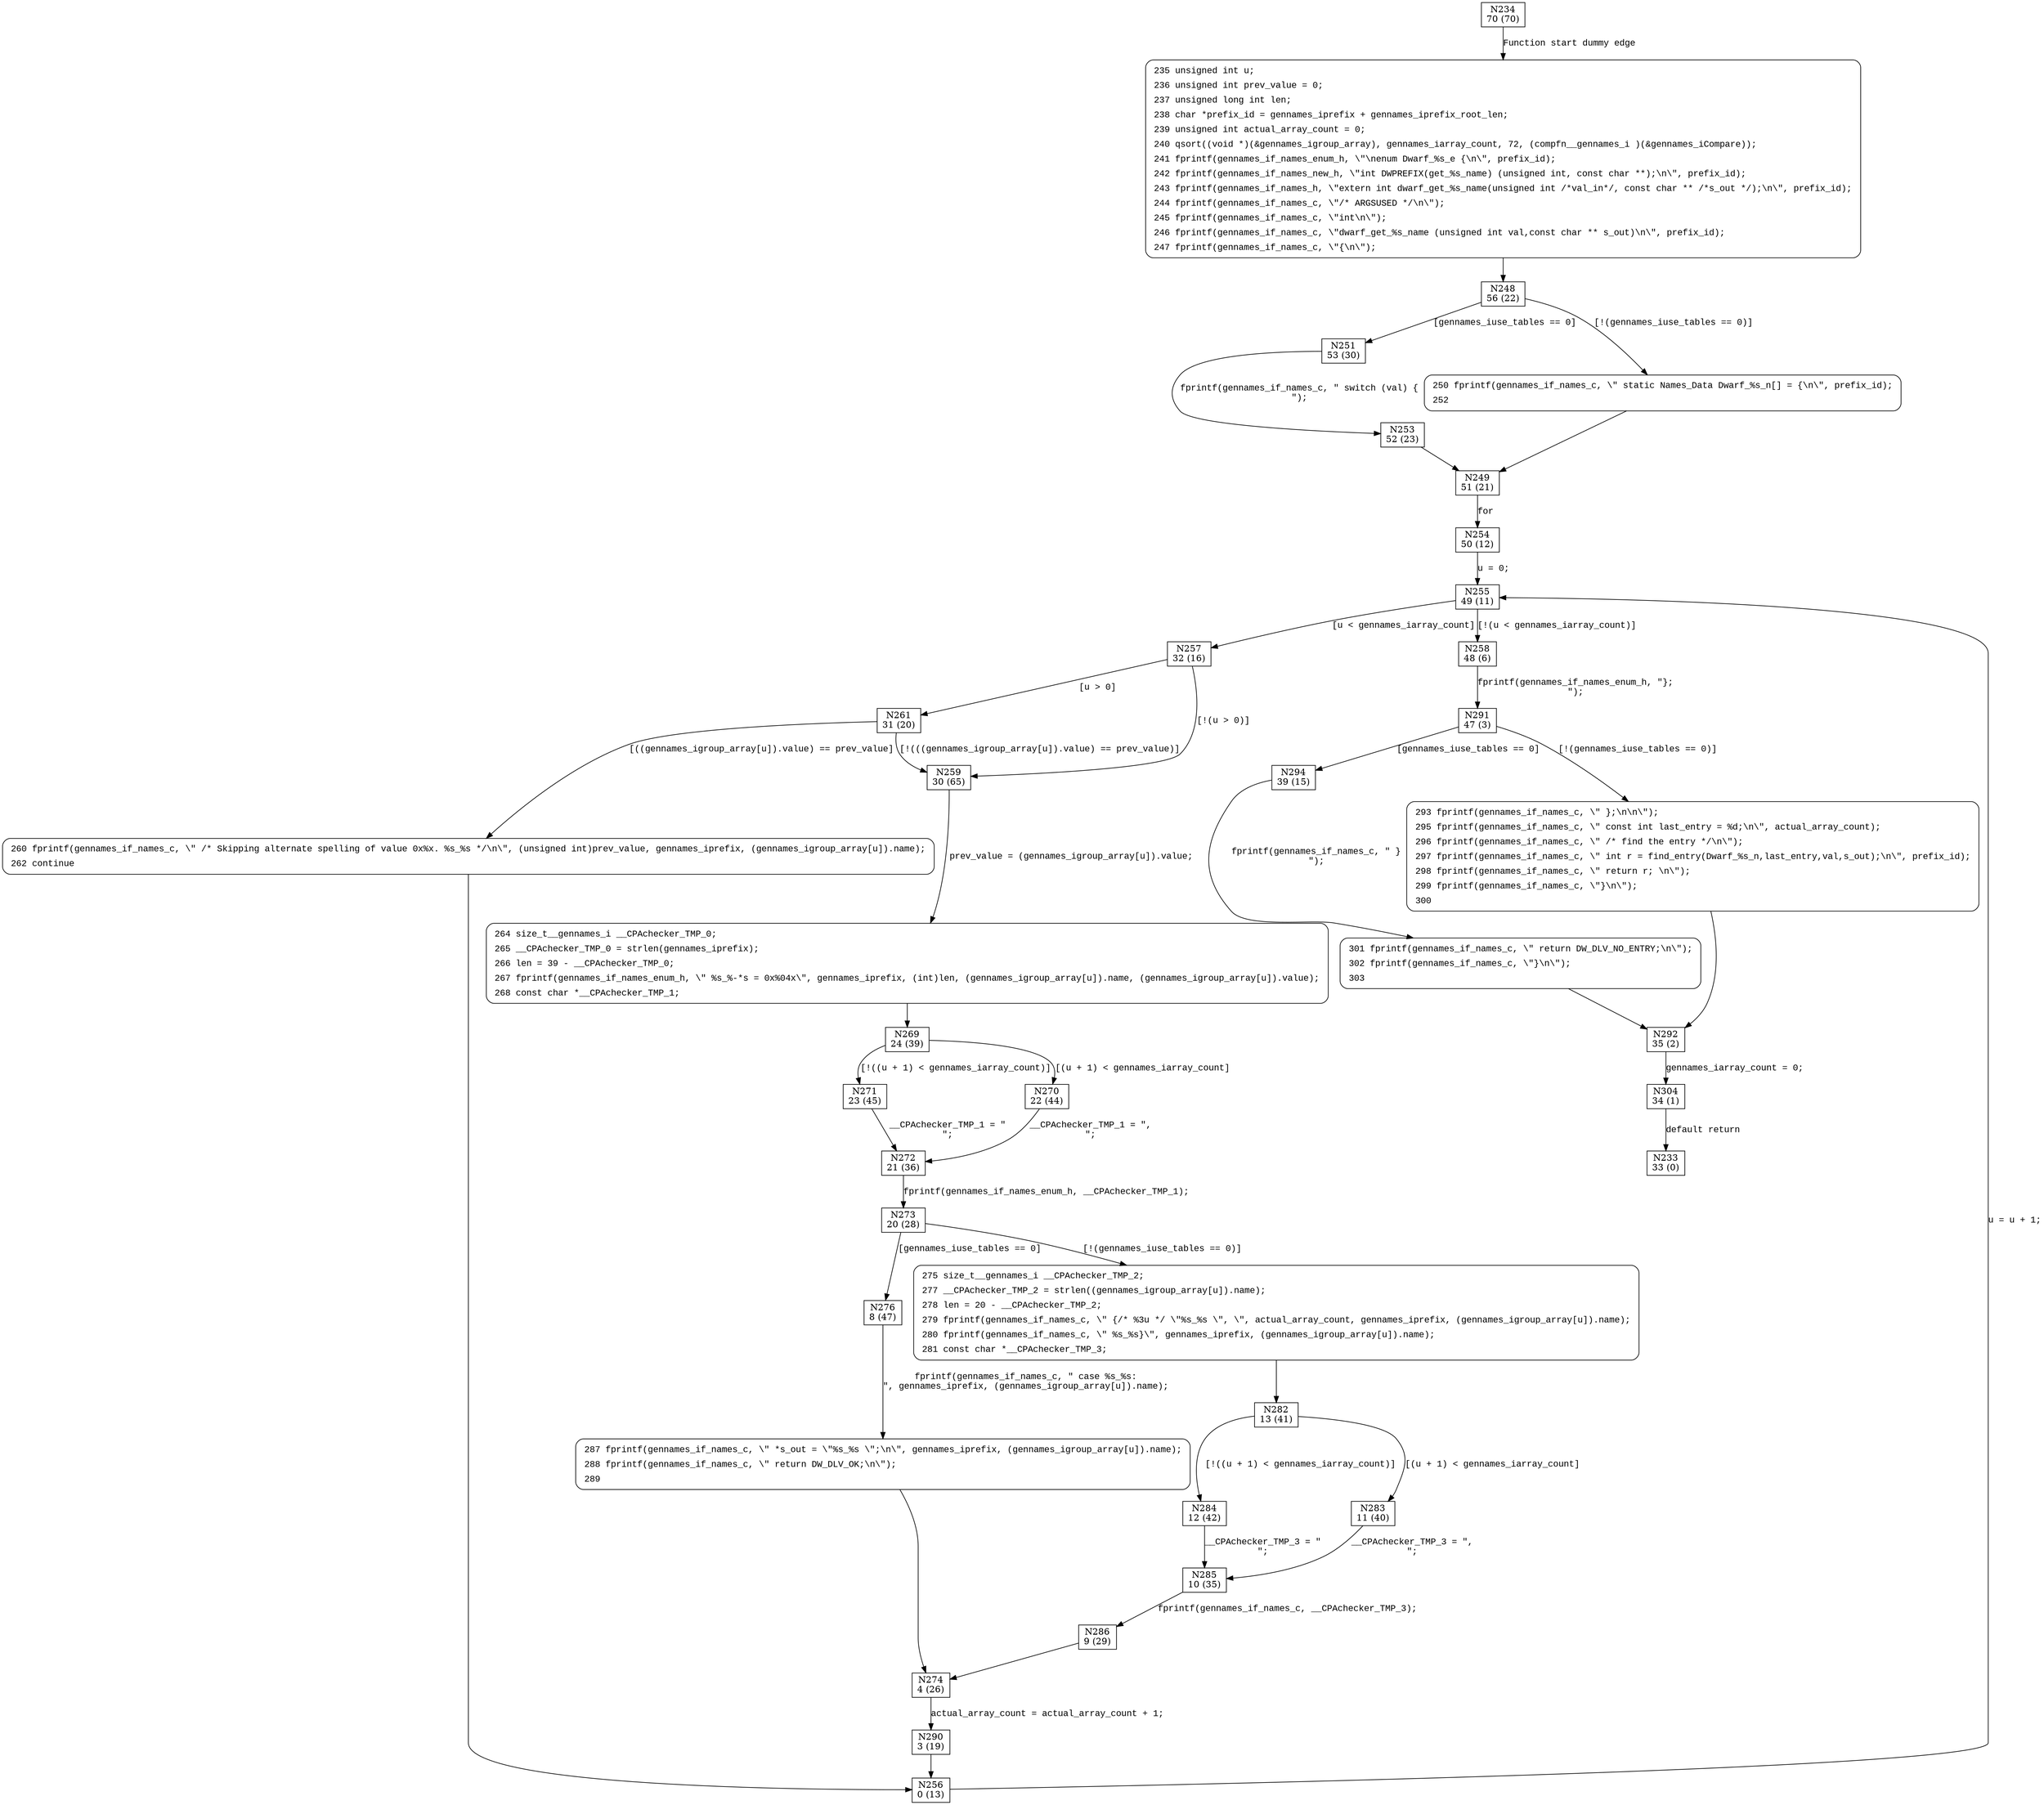 digraph gennames_iGenerateOneSet {
234 [shape="box" label="N234\n70 (70)"]
235 [shape="box" label="N235\n69 (69)"]
248 [shape="box" label="N248\n56 (22)"]
251 [shape="box" label="N251\n53 (30)"]
250 [shape="box" label="N250\n55 (33)"]
249 [shape="box" label="N249\n51 (21)"]
254 [shape="box" label="N254\n50 (12)"]
255 [shape="box" label="N255\n49 (11)"]
257 [shape="box" label="N257\n32 (16)"]
258 [shape="box" label="N258\n48 (6)"]
291 [shape="box" label="N291\n47 (3)"]
294 [shape="box" label="N294\n39 (15)"]
293 [shape="box" label="N293\n46 (32)"]
292 [shape="box" label="N292\n35 (2)"]
304 [shape="box" label="N304\n34 (1)"]
301 [shape="box" label="N301\n38 (10)"]
261 [shape="box" label="N261\n31 (20)"]
259 [shape="box" label="N259\n30 (65)"]
264 [shape="box" label="N264\n29 (60)"]
269 [shape="box" label="N269\n24 (39)"]
270 [shape="box" label="N270\n22 (44)"]
271 [shape="box" label="N271\n23 (45)"]
272 [shape="box" label="N272\n21 (36)"]
273 [shape="box" label="N273\n20 (28)"]
276 [shape="box" label="N276\n8 (47)"]
275 [shape="box" label="N275\n19 (63)"]
282 [shape="box" label="N282\n13 (41)"]
283 [shape="box" label="N283\n11 (40)"]
284 [shape="box" label="N284\n12 (42)"]
285 [shape="box" label="N285\n10 (35)"]
286 [shape="box" label="N286\n9 (29)"]
274 [shape="box" label="N274\n4 (26)"]
290 [shape="box" label="N290\n3 (19)"]
256 [shape="box" label="N256\n0 (13)"]
287 [shape="box" label="N287\n7 (46)"]
260 [shape="box" label="N260\n2 (25)"]
253 [shape="box" label="N253\n52 (23)"]
233 [shape="box" label="N233\n33 (0)"]
235 [style="filled,bold" penwidth="1" fillcolor="white" fontname="Courier New" shape="Mrecord" label=<<table border="0" cellborder="0" cellpadding="3" bgcolor="white"><tr><td align="right">235</td><td align="left">unsigned int u;</td></tr><tr><td align="right">236</td><td align="left">unsigned int prev_value = 0;</td></tr><tr><td align="right">237</td><td align="left">unsigned long int len;</td></tr><tr><td align="right">238</td><td align="left">char *prefix_id = gennames_iprefix + gennames_iprefix_root_len;</td></tr><tr><td align="right">239</td><td align="left">unsigned int actual_array_count = 0;</td></tr><tr><td align="right">240</td><td align="left">qsort((void *)(&amp;gennames_igroup_array), gennames_iarray_count, 72, (compfn__gennames_i )(&amp;gennames_iCompare));</td></tr><tr><td align="right">241</td><td align="left">fprintf(gennames_if_names_enum_h, \"\nenum Dwarf_%s_e &#123;\n\", prefix_id);</td></tr><tr><td align="right">242</td><td align="left">fprintf(gennames_if_names_new_h, \"int DWPREFIX(get_%s_name) (unsigned int, const char **);\n\", prefix_id);</td></tr><tr><td align="right">243</td><td align="left">fprintf(gennames_if_names_h, \"extern int dwarf_get_%s_name(unsigned int /*val_in*/, const char ** /*s_out */);\n\", prefix_id);</td></tr><tr><td align="right">244</td><td align="left">fprintf(gennames_if_names_c, \"/* ARGSUSED */\n\");</td></tr><tr><td align="right">245</td><td align="left">fprintf(gennames_if_names_c, \"int\n\");</td></tr><tr><td align="right">246</td><td align="left">fprintf(gennames_if_names_c, \"dwarf_get_%s_name (unsigned int val,const char ** s_out)\n\", prefix_id);</td></tr><tr><td align="right">247</td><td align="left">fprintf(gennames_if_names_c, \"&#123;\n\");</td></tr></table>>]
235 -> 248[label=""]
250 [style="filled,bold" penwidth="1" fillcolor="white" fontname="Courier New" shape="Mrecord" label=<<table border="0" cellborder="0" cellpadding="3" bgcolor="white"><tr><td align="right">250</td><td align="left">fprintf(gennames_if_names_c, \" static Names_Data Dwarf_%s_n[] = &#123;\n\", prefix_id);</td></tr><tr><td align="right">252</td><td align="left"></td></tr></table>>]
250 -> 249[label=""]
293 [style="filled,bold" penwidth="1" fillcolor="white" fontname="Courier New" shape="Mrecord" label=<<table border="0" cellborder="0" cellpadding="3" bgcolor="white"><tr><td align="right">293</td><td align="left">fprintf(gennames_if_names_c, \" &#125;;\n\n\");</td></tr><tr><td align="right">295</td><td align="left">fprintf(gennames_if_names_c, \" const int last_entry = %d;\n\", actual_array_count);</td></tr><tr><td align="right">296</td><td align="left">fprintf(gennames_if_names_c, \" /* find the entry */\n\");</td></tr><tr><td align="right">297</td><td align="left">fprintf(gennames_if_names_c, \" int r = find_entry(Dwarf_%s_n,last_entry,val,s_out);\n\", prefix_id);</td></tr><tr><td align="right">298</td><td align="left">fprintf(gennames_if_names_c, \" return r; \n\");</td></tr><tr><td align="right">299</td><td align="left">fprintf(gennames_if_names_c, \"&#125;\n\");</td></tr><tr><td align="right">300</td><td align="left"></td></tr></table>>]
293 -> 292[label=""]
301 [style="filled,bold" penwidth="1" fillcolor="white" fontname="Courier New" shape="Mrecord" label=<<table border="0" cellborder="0" cellpadding="3" bgcolor="white"><tr><td align="right">301</td><td align="left">fprintf(gennames_if_names_c, \" return DW_DLV_NO_ENTRY;\n\");</td></tr><tr><td align="right">302</td><td align="left">fprintf(gennames_if_names_c, \"&#125;\n\");</td></tr><tr><td align="right">303</td><td align="left"></td></tr></table>>]
301 -> 292[label=""]
264 [style="filled,bold" penwidth="1" fillcolor="white" fontname="Courier New" shape="Mrecord" label=<<table border="0" cellborder="0" cellpadding="3" bgcolor="white"><tr><td align="right">264</td><td align="left">size_t__gennames_i __CPAchecker_TMP_0;</td></tr><tr><td align="right">265</td><td align="left">__CPAchecker_TMP_0 = strlen(gennames_iprefix);</td></tr><tr><td align="right">266</td><td align="left">len = 39 - __CPAchecker_TMP_0;</td></tr><tr><td align="right">267</td><td align="left">fprintf(gennames_if_names_enum_h, \" %s_%-*s = 0x%04x\", gennames_iprefix, (int)len, (gennames_igroup_array[u]).name, (gennames_igroup_array[u]).value);</td></tr><tr><td align="right">268</td><td align="left">const char *__CPAchecker_TMP_1;</td></tr></table>>]
264 -> 269[label=""]
275 [style="filled,bold" penwidth="1" fillcolor="white" fontname="Courier New" shape="Mrecord" label=<<table border="0" cellborder="0" cellpadding="3" bgcolor="white"><tr><td align="right">275</td><td align="left">size_t__gennames_i __CPAchecker_TMP_2;</td></tr><tr><td align="right">277</td><td align="left">__CPAchecker_TMP_2 = strlen((gennames_igroup_array[u]).name);</td></tr><tr><td align="right">278</td><td align="left">len = 20 - __CPAchecker_TMP_2;</td></tr><tr><td align="right">279</td><td align="left">fprintf(gennames_if_names_c, \" &#123;/* %3u */ \"%s_%s \", \", actual_array_count, gennames_iprefix, (gennames_igroup_array[u]).name);</td></tr><tr><td align="right">280</td><td align="left">fprintf(gennames_if_names_c, \" %s_%s&#125;\", gennames_iprefix, (gennames_igroup_array[u]).name);</td></tr><tr><td align="right">281</td><td align="left">const char *__CPAchecker_TMP_3;</td></tr></table>>]
275 -> 282[label=""]
287 [style="filled,bold" penwidth="1" fillcolor="white" fontname="Courier New" shape="Mrecord" label=<<table border="0" cellborder="0" cellpadding="3" bgcolor="white"><tr><td align="right">287</td><td align="left">fprintf(gennames_if_names_c, \" *s_out = \"%s_%s \";\n\", gennames_iprefix, (gennames_igroup_array[u]).name);</td></tr><tr><td align="right">288</td><td align="left">fprintf(gennames_if_names_c, \" return DW_DLV_OK;\n\");</td></tr><tr><td align="right">289</td><td align="left"></td></tr></table>>]
287 -> 274[label=""]
260 [style="filled,bold" penwidth="1" fillcolor="white" fontname="Courier New" shape="Mrecord" label=<<table border="0" cellborder="0" cellpadding="3" bgcolor="white"><tr><td align="right">260</td><td align="left">fprintf(gennames_if_names_c, \" /* Skipping alternate spelling of value 0x%x. %s_%s */\n\", (unsigned int)prev_value, gennames_iprefix, (gennames_igroup_array[u]).name);</td></tr><tr><td align="right">262</td><td align="left">continue</td></tr></table>>]
260 -> 256[label=""]
234 -> 235 [label="Function start dummy edge" fontname="Courier New"]
248 -> 251 [label="[gennames_iuse_tables == 0]" fontname="Courier New"]
248 -> 250 [label="[!(gennames_iuse_tables == 0)]" fontname="Courier New"]
249 -> 254 [label="for" fontname="Courier New"]
255 -> 257 [label="[u < gennames_iarray_count]" fontname="Courier New"]
255 -> 258 [label="[!(u < gennames_iarray_count)]" fontname="Courier New"]
291 -> 294 [label="[gennames_iuse_tables == 0]" fontname="Courier New"]
291 -> 293 [label="[!(gennames_iuse_tables == 0)]" fontname="Courier New"]
292 -> 304 [label="gennames_iarray_count = 0;" fontname="Courier New"]
294 -> 301 [label="fprintf(gennames_if_names_c, \" }\n\");" fontname="Courier New"]
257 -> 261 [label="[u > 0]" fontname="Courier New"]
257 -> 259 [label="[!(u > 0)]" fontname="Courier New"]
259 -> 264 [label="prev_value = (gennames_igroup_array[u]).value;" fontname="Courier New"]
269 -> 270 [label="[(u + 1) < gennames_iarray_count]" fontname="Courier New"]
269 -> 271 [label="[!((u + 1) < gennames_iarray_count)]" fontname="Courier New"]
272 -> 273 [label="fprintf(gennames_if_names_enum_h, __CPAchecker_TMP_1);" fontname="Courier New"]
273 -> 276 [label="[gennames_iuse_tables == 0]" fontname="Courier New"]
273 -> 275 [label="[!(gennames_iuse_tables == 0)]" fontname="Courier New"]
282 -> 283 [label="[(u + 1) < gennames_iarray_count]" fontname="Courier New"]
282 -> 284 [label="[!((u + 1) < gennames_iarray_count)]" fontname="Courier New"]
285 -> 286 [label="fprintf(gennames_if_names_c, __CPAchecker_TMP_3);" fontname="Courier New"]
274 -> 290 [label="actual_array_count = actual_array_count + 1;" fontname="Courier New"]
256 -> 255 [label="u = u + 1;" fontname="Courier New"]
276 -> 287 [label="fprintf(gennames_if_names_c, \" case %s_%s:\n\", gennames_iprefix, (gennames_igroup_array[u]).name);" fontname="Courier New"]
270 -> 272 [label="__CPAchecker_TMP_1 = \",\n\";" fontname="Courier New"]
261 -> 260 [label="[((gennames_igroup_array[u]).value) == prev_value]" fontname="Courier New"]
261 -> 259 [label="[!(((gennames_igroup_array[u]).value) == prev_value)]" fontname="Courier New"]
251 -> 253 [label="fprintf(gennames_if_names_c, \" switch (val) {\n\");" fontname="Courier New"]
254 -> 255 [label="u = 0;" fontname="Courier New"]
258 -> 291 [label="fprintf(gennames_if_names_enum_h, \"};\n\");" fontname="Courier New"]
304 -> 233 [label="default return" fontname="Courier New"]
271 -> 272 [label="__CPAchecker_TMP_1 = \"\n\";" fontname="Courier New"]
284 -> 285 [label="__CPAchecker_TMP_3 = \"\n\";" fontname="Courier New"]
286 -> 274 [label="" fontname="Courier New"]
290 -> 256 [label="" fontname="Courier New"]
283 -> 285 [label="__CPAchecker_TMP_3 = \",\n\";" fontname="Courier New"]
253 -> 249 [label="" fontname="Courier New"]
}
